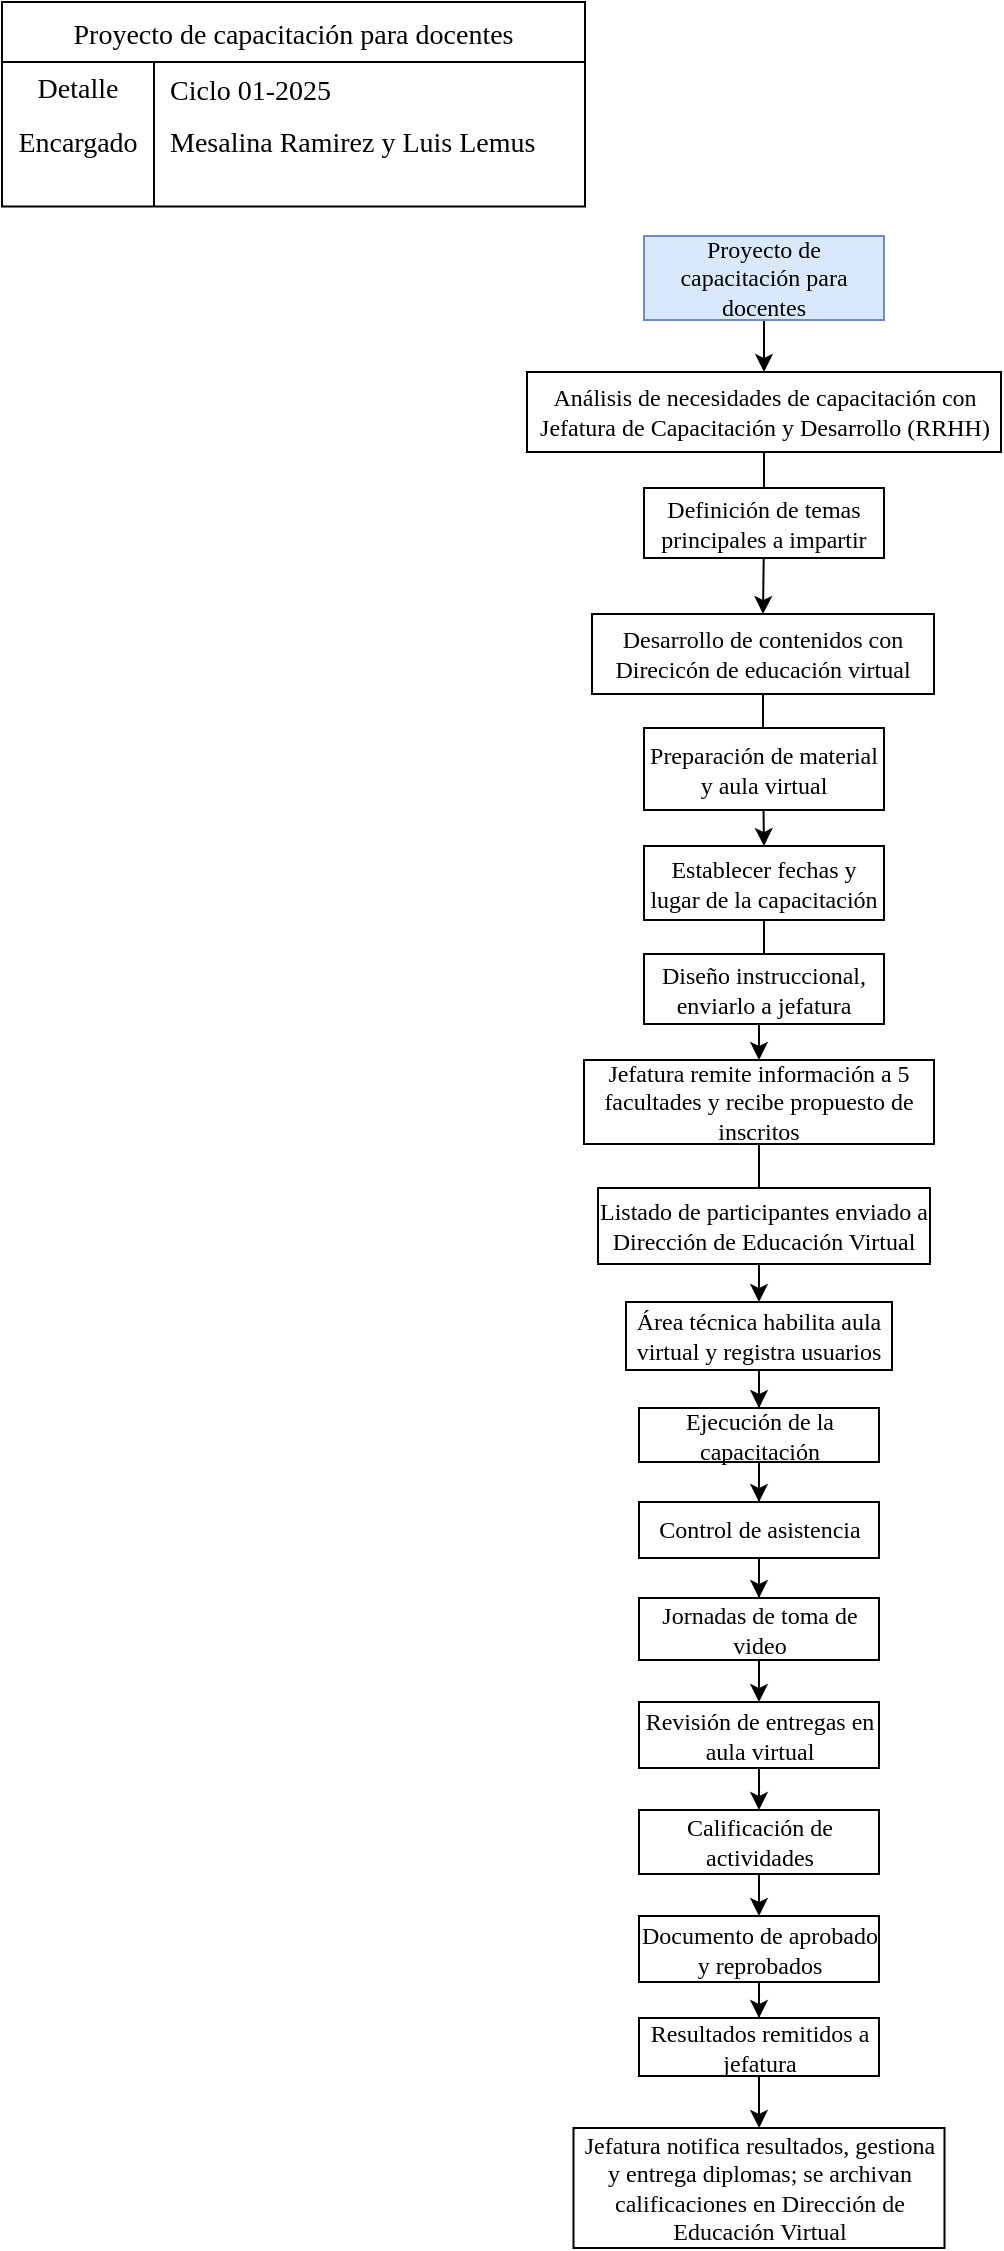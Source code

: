 <mxfile version="28.0.6">
  <diagram name="Página-1" id="rbiIB113oTbRRns6y-qY">
    <mxGraphModel dx="1188" dy="701" grid="0" gridSize="10" guides="1" tooltips="1" connect="1" arrows="1" fold="1" page="1" pageScale="1" pageWidth="827" pageHeight="1169" math="0" shadow="0">
      <root>
        <mxCell id="0" />
        <mxCell id="1" parent="0" />
        <mxCell id="d0WReihgSC-EakX2Y7MS-1" value="Proyecto de capacitación para docentes" style="shape=table;startSize=30;container=1;collapsible=0;childLayout=tableLayout;fixedRows=1;rowLines=0;fontStyle=0;strokeColor=default;fontSize=14;fontFamily=Times New Roman;" vertex="1" parent="1">
          <mxGeometry x="33" y="30" width="291.509" height="102.276" as="geometry" />
        </mxCell>
        <mxCell id="d0WReihgSC-EakX2Y7MS-2" value="" style="shape=tableRow;horizontal=0;startSize=0;swimlaneHead=0;swimlaneBody=0;top=0;left=0;bottom=0;right=0;collapsible=0;dropTarget=0;fillColor=none;points=[[0,0.5],[1,0.5]];portConstraint=eastwest;strokeColor=inherit;fontSize=16;fontFamily=Times New Roman;" vertex="1" parent="d0WReihgSC-EakX2Y7MS-1">
          <mxGeometry y="30" width="291.509" height="25" as="geometry" />
        </mxCell>
        <mxCell id="d0WReihgSC-EakX2Y7MS-3" value="&lt;font style=&quot;font-size: 14px;&quot;&gt;Detalle&lt;/font&gt;&lt;div&gt;&lt;br&gt;&lt;/div&gt;" style="shape=partialRectangle;html=1;whiteSpace=wrap;connectable=0;fillColor=none;top=0;left=0;bottom=0;right=0;overflow=hidden;pointerEvents=1;strokeColor=inherit;fontSize=16;fontFamily=Times New Roman;" vertex="1" parent="d0WReihgSC-EakX2Y7MS-2">
          <mxGeometry width="76" height="25" as="geometry">
            <mxRectangle width="76" height="25" as="alternateBounds" />
          </mxGeometry>
        </mxCell>
        <mxCell id="d0WReihgSC-EakX2Y7MS-4" value="&lt;font style=&quot;font-size: 14px;&quot;&gt;Ciclo 01-2025&lt;/font&gt;" style="shape=partialRectangle;html=1;whiteSpace=wrap;connectable=0;fillColor=none;top=0;left=0;bottom=0;right=0;align=left;spacingLeft=6;overflow=hidden;strokeColor=inherit;fontSize=16;fontFamily=Times New Roman;" vertex="1" parent="d0WReihgSC-EakX2Y7MS-2">
          <mxGeometry x="76" width="216" height="25" as="geometry">
            <mxRectangle width="216" height="25" as="alternateBounds" />
          </mxGeometry>
        </mxCell>
        <mxCell id="d0WReihgSC-EakX2Y7MS-5" value="" style="shape=tableRow;horizontal=0;startSize=0;swimlaneHead=0;swimlaneBody=0;top=0;left=0;bottom=0;right=0;collapsible=0;dropTarget=0;fillColor=none;points=[[0,0.5],[1,0.5]];portConstraint=eastwest;strokeColor=inherit;fontSize=16;fontFamily=Times New Roman;" vertex="1" parent="d0WReihgSC-EakX2Y7MS-1">
          <mxGeometry y="55" width="291.509" height="27" as="geometry" />
        </mxCell>
        <mxCell id="d0WReihgSC-EakX2Y7MS-6" value="&lt;font style=&quot;font-size: 14px;&quot;&gt;Encargado&lt;/font&gt;" style="shape=partialRectangle;html=1;whiteSpace=wrap;connectable=0;fillColor=none;top=0;left=0;bottom=0;right=0;overflow=hidden;strokeColor=inherit;fontSize=16;fontFamily=Times New Roman;" vertex="1" parent="d0WReihgSC-EakX2Y7MS-5">
          <mxGeometry width="76" height="27" as="geometry">
            <mxRectangle width="76" height="27" as="alternateBounds" />
          </mxGeometry>
        </mxCell>
        <mxCell id="d0WReihgSC-EakX2Y7MS-7" value="&lt;span style=&quot;font-size: 14px;&quot;&gt;Mesalina Ramirez y Luis Lemus&lt;/span&gt;" style="shape=partialRectangle;html=1;whiteSpace=wrap;connectable=0;fillColor=none;top=0;left=0;bottom=0;right=0;align=left;spacingLeft=6;overflow=hidden;strokeColor=inherit;fontSize=16;fontFamily=Times New Roman;" vertex="1" parent="d0WReihgSC-EakX2Y7MS-5">
          <mxGeometry x="76" width="216" height="27" as="geometry">
            <mxRectangle width="216" height="27" as="alternateBounds" />
          </mxGeometry>
        </mxCell>
        <mxCell id="d0WReihgSC-EakX2Y7MS-8" value="" style="shape=tableRow;horizontal=0;startSize=0;swimlaneHead=0;swimlaneBody=0;top=0;left=0;bottom=0;right=0;collapsible=0;dropTarget=0;fillColor=none;points=[[0,0.5],[1,0.5]];portConstraint=eastwest;strokeColor=inherit;fontSize=16;fontFamily=Times New Roman;" vertex="1" parent="d0WReihgSC-EakX2Y7MS-1">
          <mxGeometry y="82" width="291.509" height="20" as="geometry" />
        </mxCell>
        <mxCell id="d0WReihgSC-EakX2Y7MS-9" value="" style="shape=partialRectangle;html=1;whiteSpace=wrap;connectable=0;fillColor=none;top=0;left=0;bottom=0;right=0;overflow=hidden;strokeColor=inherit;fontSize=16;fontFamily=Times New Roman;" vertex="1" parent="d0WReihgSC-EakX2Y7MS-8">
          <mxGeometry width="76" height="20" as="geometry">
            <mxRectangle width="76" height="20" as="alternateBounds" />
          </mxGeometry>
        </mxCell>
        <mxCell id="d0WReihgSC-EakX2Y7MS-10" value="" style="shape=partialRectangle;html=1;whiteSpace=wrap;connectable=0;fillColor=none;top=0;left=0;bottom=0;right=0;align=left;spacingLeft=6;overflow=hidden;strokeColor=inherit;fontSize=16;fontFamily=Times New Roman;" vertex="1" parent="d0WReihgSC-EakX2Y7MS-8">
          <mxGeometry x="76" width="216" height="20" as="geometry">
            <mxRectangle width="216" height="20" as="alternateBounds" />
          </mxGeometry>
        </mxCell>
        <mxCell id="d0WReihgSC-EakX2Y7MS-13" value="" style="edgeStyle=orthogonalEdgeStyle;rounded=0;orthogonalLoop=1;jettySize=auto;html=1;fontSize=12;" edge="1" parent="1" source="d0WReihgSC-EakX2Y7MS-11" target="d0WReihgSC-EakX2Y7MS-12">
          <mxGeometry relative="1" as="geometry" />
        </mxCell>
        <mxCell id="d0WReihgSC-EakX2Y7MS-11" value="Proyecto de capacitación para docentes" style="rounded=0;whiteSpace=wrap;html=1;fontFamily=Times New Roman;fontSize=12;fillColor=#dae8fc;strokeColor=#6c8ebf;" vertex="1" parent="1">
          <mxGeometry x="354" y="147" width="120" height="42" as="geometry" />
        </mxCell>
        <mxCell id="d0WReihgSC-EakX2Y7MS-30" value="" style="edgeStyle=orthogonalEdgeStyle;rounded=0;orthogonalLoop=1;jettySize=auto;html=1;" edge="1" parent="1" source="d0WReihgSC-EakX2Y7MS-12" target="d0WReihgSC-EakX2Y7MS-16">
          <mxGeometry relative="1" as="geometry" />
        </mxCell>
        <mxCell id="d0WReihgSC-EakX2Y7MS-12" value="Análisis de necesidades de capacitación con Jefatura de Capacitación y Desarrollo (RRHH)" style="whiteSpace=wrap;html=1;fontSize=12;fontFamily=Times New Roman;rounded=0;" vertex="1" parent="1">
          <mxGeometry x="295.5" y="215" width="237" height="40" as="geometry" />
        </mxCell>
        <mxCell id="d0WReihgSC-EakX2Y7MS-14" value="Definición de temas principales a impartir" style="whiteSpace=wrap;html=1;fontSize=12;fontFamily=Times New Roman;rounded=0;" vertex="1" parent="1">
          <mxGeometry x="354" y="273" width="120" height="35" as="geometry" />
        </mxCell>
        <mxCell id="d0WReihgSC-EakX2Y7MS-31" value="" style="edgeStyle=orthogonalEdgeStyle;rounded=0;orthogonalLoop=1;jettySize=auto;html=1;" edge="1" parent="1" source="d0WReihgSC-EakX2Y7MS-16" target="d0WReihgSC-EakX2Y7MS-20">
          <mxGeometry relative="1" as="geometry" />
        </mxCell>
        <mxCell id="d0WReihgSC-EakX2Y7MS-16" value="Desarrollo de contenidos con Direcicón de educación virtual" style="whiteSpace=wrap;html=1;fontSize=12;fontFamily=Times New Roman;rounded=0;" vertex="1" parent="1">
          <mxGeometry x="328" y="336" width="171" height="40" as="geometry" />
        </mxCell>
        <mxCell id="d0WReihgSC-EakX2Y7MS-18" value="Preparación de material y aula virtual" style="whiteSpace=wrap;html=1;fontFamily=Times New Roman;rounded=0;" vertex="1" parent="1">
          <mxGeometry x="354" y="393" width="120" height="41" as="geometry" />
        </mxCell>
        <mxCell id="d0WReihgSC-EakX2Y7MS-32" value="" style="edgeStyle=orthogonalEdgeStyle;rounded=0;orthogonalLoop=1;jettySize=auto;html=1;" edge="1" parent="1" source="d0WReihgSC-EakX2Y7MS-20" target="d0WReihgSC-EakX2Y7MS-24">
          <mxGeometry relative="1" as="geometry" />
        </mxCell>
        <mxCell id="d0WReihgSC-EakX2Y7MS-20" value="Establecer fechas y lugar de la capacitación" style="whiteSpace=wrap;html=1;fontFamily=Times New Roman;rounded=0;" vertex="1" parent="1">
          <mxGeometry x="354" y="452" width="120" height="37" as="geometry" />
        </mxCell>
        <mxCell id="d0WReihgSC-EakX2Y7MS-22" value="Diseño instruccional, enviarlo a jefatura" style="whiteSpace=wrap;html=1;fontFamily=Times New Roman;rounded=0;" vertex="1" parent="1">
          <mxGeometry x="354" y="506" width="120" height="35" as="geometry" />
        </mxCell>
        <mxCell id="d0WReihgSC-EakX2Y7MS-33" value="" style="edgeStyle=orthogonalEdgeStyle;rounded=0;orthogonalLoop=1;jettySize=auto;html=1;" edge="1" parent="1" source="d0WReihgSC-EakX2Y7MS-24" target="d0WReihgSC-EakX2Y7MS-28">
          <mxGeometry relative="1" as="geometry" />
        </mxCell>
        <mxCell id="d0WReihgSC-EakX2Y7MS-24" value="Jefatura remite información a 5 facultades y recibe propuesto de inscritos" style="whiteSpace=wrap;html=1;fontFamily=Times New Roman;rounded=0;" vertex="1" parent="1">
          <mxGeometry x="324" y="559" width="175" height="42" as="geometry" />
        </mxCell>
        <mxCell id="d0WReihgSC-EakX2Y7MS-26" value="Listado de participantes enviado a Dirección de Educación Virtual" style="whiteSpace=wrap;html=1;fontFamily=Times New Roman;rounded=0;" vertex="1" parent="1">
          <mxGeometry x="331" y="623" width="166" height="38" as="geometry" />
        </mxCell>
        <mxCell id="d0WReihgSC-EakX2Y7MS-35" value="" style="edgeStyle=orthogonalEdgeStyle;rounded=0;orthogonalLoop=1;jettySize=auto;html=1;" edge="1" parent="1" source="d0WReihgSC-EakX2Y7MS-28" target="d0WReihgSC-EakX2Y7MS-34">
          <mxGeometry relative="1" as="geometry" />
        </mxCell>
        <mxCell id="d0WReihgSC-EakX2Y7MS-28" value="Área técnica habilita aula virtual y registra usuarios" style="whiteSpace=wrap;html=1;fontFamily=Times New Roman;rounded=0;" vertex="1" parent="1">
          <mxGeometry x="345" y="680" width="133" height="34" as="geometry" />
        </mxCell>
        <mxCell id="d0WReihgSC-EakX2Y7MS-37" value="" style="edgeStyle=orthogonalEdgeStyle;rounded=0;orthogonalLoop=1;jettySize=auto;html=1;" edge="1" parent="1" source="d0WReihgSC-EakX2Y7MS-34" target="d0WReihgSC-EakX2Y7MS-36">
          <mxGeometry relative="1" as="geometry" />
        </mxCell>
        <mxCell id="d0WReihgSC-EakX2Y7MS-34" value="Ejecución de la capacitación" style="whiteSpace=wrap;html=1;fontFamily=Times New Roman;rounded=0;" vertex="1" parent="1">
          <mxGeometry x="351.5" y="733" width="120" height="27" as="geometry" />
        </mxCell>
        <mxCell id="d0WReihgSC-EakX2Y7MS-39" value="" style="edgeStyle=orthogonalEdgeStyle;rounded=0;orthogonalLoop=1;jettySize=auto;html=1;" edge="1" parent="1" source="d0WReihgSC-EakX2Y7MS-36" target="d0WReihgSC-EakX2Y7MS-38">
          <mxGeometry relative="1" as="geometry" />
        </mxCell>
        <mxCell id="d0WReihgSC-EakX2Y7MS-36" value="Control de asistencia" style="whiteSpace=wrap;html=1;fontFamily=Times New Roman;rounded=0;" vertex="1" parent="1">
          <mxGeometry x="351.5" y="780" width="120" height="28" as="geometry" />
        </mxCell>
        <mxCell id="d0WReihgSC-EakX2Y7MS-41" value="" style="edgeStyle=orthogonalEdgeStyle;rounded=0;orthogonalLoop=1;jettySize=auto;html=1;" edge="1" parent="1" source="d0WReihgSC-EakX2Y7MS-38" target="d0WReihgSC-EakX2Y7MS-40">
          <mxGeometry relative="1" as="geometry" />
        </mxCell>
        <mxCell id="d0WReihgSC-EakX2Y7MS-38" value="Jornadas de toma de video" style="whiteSpace=wrap;html=1;fontFamily=Times New Roman;rounded=0;" vertex="1" parent="1">
          <mxGeometry x="351.5" y="828" width="120" height="31" as="geometry" />
        </mxCell>
        <mxCell id="d0WReihgSC-EakX2Y7MS-43" value="" style="edgeStyle=orthogonalEdgeStyle;rounded=0;orthogonalLoop=1;jettySize=auto;html=1;" edge="1" parent="1" source="d0WReihgSC-EakX2Y7MS-40" target="d0WReihgSC-EakX2Y7MS-42">
          <mxGeometry relative="1" as="geometry" />
        </mxCell>
        <mxCell id="d0WReihgSC-EakX2Y7MS-40" value="Revisión de entregas en aula virtual" style="whiteSpace=wrap;html=1;fontFamily=Times New Roman;rounded=0;" vertex="1" parent="1">
          <mxGeometry x="351.5" y="880" width="120" height="33" as="geometry" />
        </mxCell>
        <mxCell id="d0WReihgSC-EakX2Y7MS-46" value="" style="edgeStyle=orthogonalEdgeStyle;rounded=0;orthogonalLoop=1;jettySize=auto;html=1;" edge="1" parent="1" source="d0WReihgSC-EakX2Y7MS-42" target="d0WReihgSC-EakX2Y7MS-45">
          <mxGeometry relative="1" as="geometry" />
        </mxCell>
        <mxCell id="d0WReihgSC-EakX2Y7MS-42" value="Calificación de actividades" style="whiteSpace=wrap;html=1;fontFamily=Times New Roman;rounded=0;" vertex="1" parent="1">
          <mxGeometry x="351.5" y="934" width="120" height="32" as="geometry" />
        </mxCell>
        <mxCell id="d0WReihgSC-EakX2Y7MS-48" value="" style="edgeStyle=orthogonalEdgeStyle;rounded=0;orthogonalLoop=1;jettySize=auto;html=1;" edge="1" parent="1" source="d0WReihgSC-EakX2Y7MS-45" target="d0WReihgSC-EakX2Y7MS-47">
          <mxGeometry relative="1" as="geometry" />
        </mxCell>
        <mxCell id="d0WReihgSC-EakX2Y7MS-45" value="Documento de aprobado y reprobados" style="whiteSpace=wrap;html=1;fontFamily=Times New Roman;rounded=0;" vertex="1" parent="1">
          <mxGeometry x="351.5" y="987" width="120" height="33" as="geometry" />
        </mxCell>
        <mxCell id="d0WReihgSC-EakX2Y7MS-51" value="" style="edgeStyle=orthogonalEdgeStyle;rounded=0;orthogonalLoop=1;jettySize=auto;html=1;" edge="1" parent="1" source="d0WReihgSC-EakX2Y7MS-47" target="d0WReihgSC-EakX2Y7MS-50">
          <mxGeometry relative="1" as="geometry" />
        </mxCell>
        <mxCell id="d0WReihgSC-EakX2Y7MS-47" value="Resultados remitidos a jefatura" style="whiteSpace=wrap;html=1;fontFamily=Times New Roman;rounded=0;" vertex="1" parent="1">
          <mxGeometry x="351.5" y="1038" width="120" height="29" as="geometry" />
        </mxCell>
        <mxCell id="d0WReihgSC-EakX2Y7MS-49" style="edgeStyle=orthogonalEdgeStyle;rounded=0;orthogonalLoop=1;jettySize=auto;html=1;exitX=0.5;exitY=1;exitDx=0;exitDy=0;" edge="1" parent="1" source="d0WReihgSC-EakX2Y7MS-47" target="d0WReihgSC-EakX2Y7MS-47">
          <mxGeometry relative="1" as="geometry" />
        </mxCell>
        <mxCell id="d0WReihgSC-EakX2Y7MS-50" value="Jefatura notifica resultados, gestiona y entrega diplomas; se archivan calificaciones en Dirección de Educación Virtual" style="whiteSpace=wrap;html=1;fontFamily=Times New Roman;rounded=0;" vertex="1" parent="1">
          <mxGeometry x="318.75" y="1093" width="185.5" height="60" as="geometry" />
        </mxCell>
      </root>
    </mxGraphModel>
  </diagram>
</mxfile>

